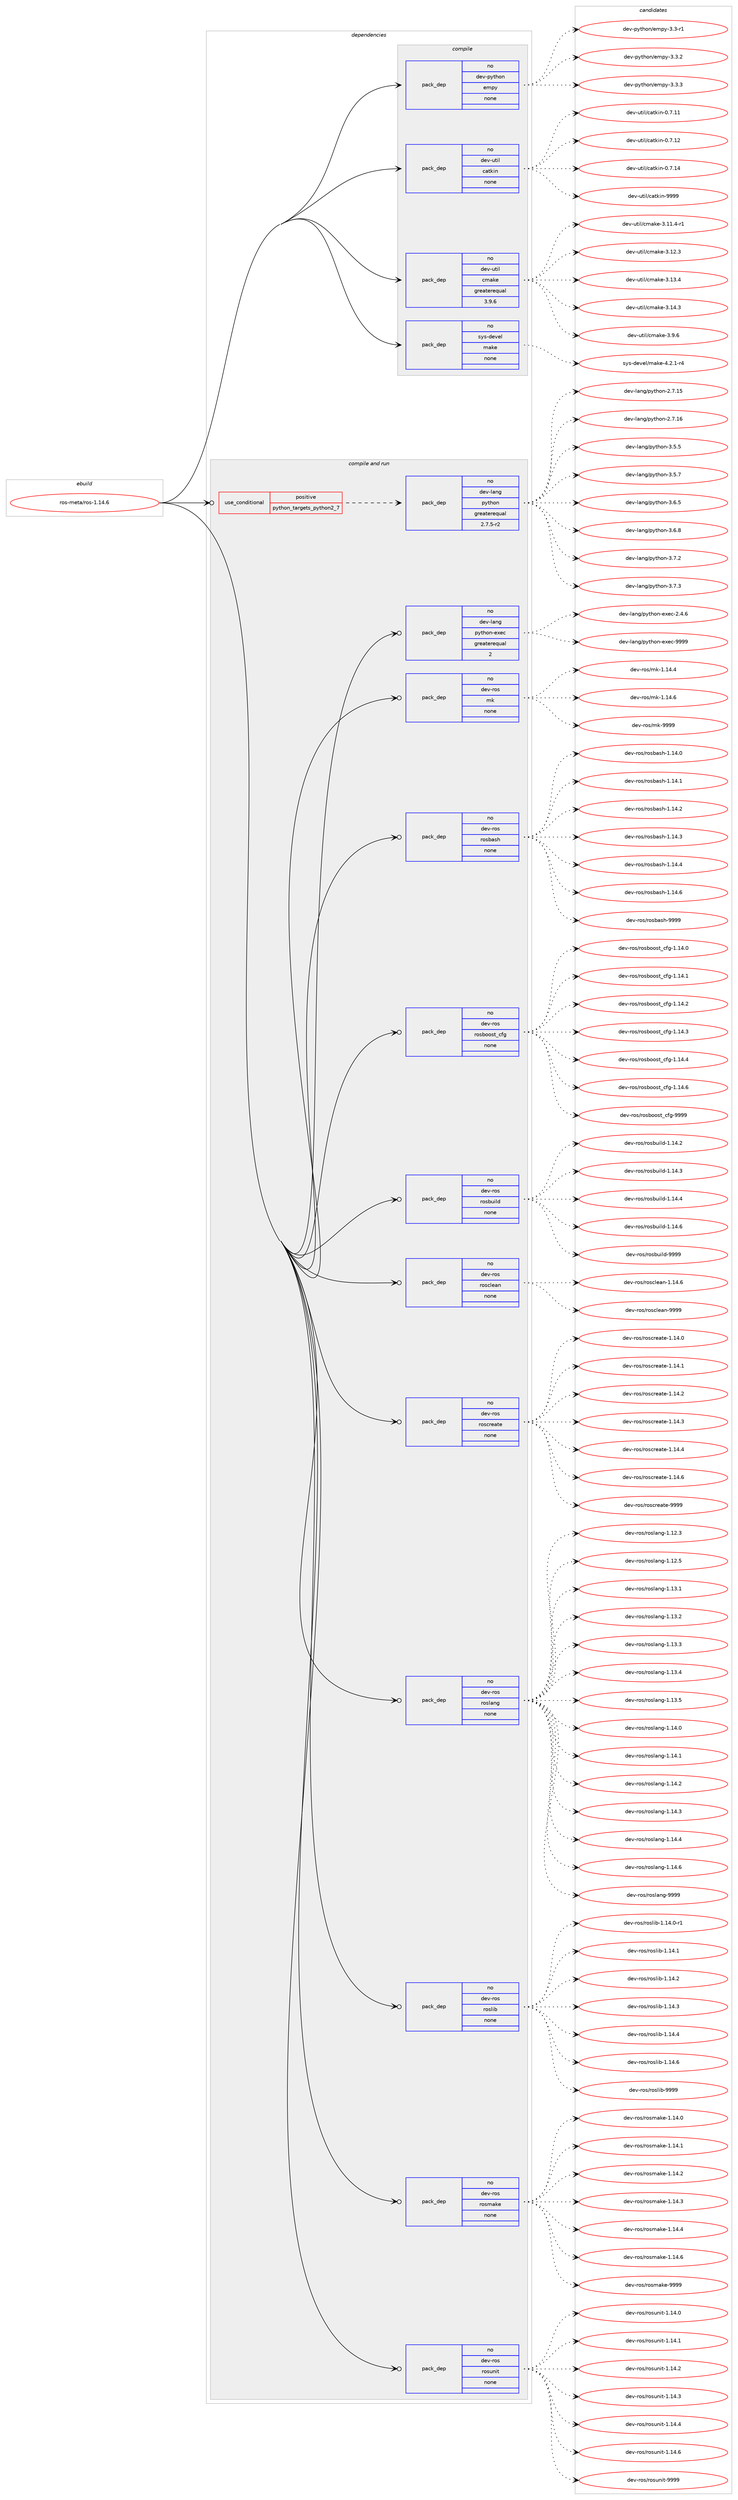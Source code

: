 digraph prolog {

# *************
# Graph options
# *************

newrank=true;
concentrate=true;
compound=true;
graph [rankdir=LR,fontname=Helvetica,fontsize=10,ranksep=1.5];#, ranksep=2.5, nodesep=0.2];
edge  [arrowhead=vee];
node  [fontname=Helvetica,fontsize=10];

# **********
# The ebuild
# **********

subgraph cluster_leftcol {
color=gray;
rank=same;
label=<<i>ebuild</i>>;
id [label="ros-meta/ros-1.14.6", color=red, width=4, href="../ros-meta/ros-1.14.6.svg"];
}

# ****************
# The dependencies
# ****************

subgraph cluster_midcol {
color=gray;
label=<<i>dependencies</i>>;
subgraph cluster_compile {
fillcolor="#eeeeee";
style=filled;
label=<<i>compile</i>>;
subgraph pack948 {
dependency1083 [label=<<TABLE BORDER="0" CELLBORDER="1" CELLSPACING="0" CELLPADDING="4" WIDTH="220"><TR><TD ROWSPAN="6" CELLPADDING="30">pack_dep</TD></TR><TR><TD WIDTH="110">no</TD></TR><TR><TD>dev-python</TD></TR><TR><TD>empy</TD></TR><TR><TD>none</TD></TR><TR><TD></TD></TR></TABLE>>, shape=none, color=blue];
}
id:e -> dependency1083:w [weight=20,style="solid",arrowhead="vee"];
subgraph pack949 {
dependency1084 [label=<<TABLE BORDER="0" CELLBORDER="1" CELLSPACING="0" CELLPADDING="4" WIDTH="220"><TR><TD ROWSPAN="6" CELLPADDING="30">pack_dep</TD></TR><TR><TD WIDTH="110">no</TD></TR><TR><TD>dev-util</TD></TR><TR><TD>catkin</TD></TR><TR><TD>none</TD></TR><TR><TD></TD></TR></TABLE>>, shape=none, color=blue];
}
id:e -> dependency1084:w [weight=20,style="solid",arrowhead="vee"];
subgraph pack950 {
dependency1085 [label=<<TABLE BORDER="0" CELLBORDER="1" CELLSPACING="0" CELLPADDING="4" WIDTH="220"><TR><TD ROWSPAN="6" CELLPADDING="30">pack_dep</TD></TR><TR><TD WIDTH="110">no</TD></TR><TR><TD>dev-util</TD></TR><TR><TD>cmake</TD></TR><TR><TD>greaterequal</TD></TR><TR><TD>3.9.6</TD></TR></TABLE>>, shape=none, color=blue];
}
id:e -> dependency1085:w [weight=20,style="solid",arrowhead="vee"];
subgraph pack951 {
dependency1086 [label=<<TABLE BORDER="0" CELLBORDER="1" CELLSPACING="0" CELLPADDING="4" WIDTH="220"><TR><TD ROWSPAN="6" CELLPADDING="30">pack_dep</TD></TR><TR><TD WIDTH="110">no</TD></TR><TR><TD>sys-devel</TD></TR><TR><TD>make</TD></TR><TR><TD>none</TD></TR><TR><TD></TD></TR></TABLE>>, shape=none, color=blue];
}
id:e -> dependency1086:w [weight=20,style="solid",arrowhead="vee"];
}
subgraph cluster_compileandrun {
fillcolor="#eeeeee";
style=filled;
label=<<i>compile and run</i>>;
subgraph cond123 {
dependency1087 [label=<<TABLE BORDER="0" CELLBORDER="1" CELLSPACING="0" CELLPADDING="4"><TR><TD ROWSPAN="3" CELLPADDING="10">use_conditional</TD></TR><TR><TD>positive</TD></TR><TR><TD>python_targets_python2_7</TD></TR></TABLE>>, shape=none, color=red];
subgraph pack952 {
dependency1088 [label=<<TABLE BORDER="0" CELLBORDER="1" CELLSPACING="0" CELLPADDING="4" WIDTH="220"><TR><TD ROWSPAN="6" CELLPADDING="30">pack_dep</TD></TR><TR><TD WIDTH="110">no</TD></TR><TR><TD>dev-lang</TD></TR><TR><TD>python</TD></TR><TR><TD>greaterequal</TD></TR><TR><TD>2.7.5-r2</TD></TR></TABLE>>, shape=none, color=blue];
}
dependency1087:e -> dependency1088:w [weight=20,style="dashed",arrowhead="vee"];
}
id:e -> dependency1087:w [weight=20,style="solid",arrowhead="odotvee"];
subgraph pack953 {
dependency1089 [label=<<TABLE BORDER="0" CELLBORDER="1" CELLSPACING="0" CELLPADDING="4" WIDTH="220"><TR><TD ROWSPAN="6" CELLPADDING="30">pack_dep</TD></TR><TR><TD WIDTH="110">no</TD></TR><TR><TD>dev-lang</TD></TR><TR><TD>python-exec</TD></TR><TR><TD>greaterequal</TD></TR><TR><TD>2</TD></TR></TABLE>>, shape=none, color=blue];
}
id:e -> dependency1089:w [weight=20,style="solid",arrowhead="odotvee"];
subgraph pack954 {
dependency1090 [label=<<TABLE BORDER="0" CELLBORDER="1" CELLSPACING="0" CELLPADDING="4" WIDTH="220"><TR><TD ROWSPAN="6" CELLPADDING="30">pack_dep</TD></TR><TR><TD WIDTH="110">no</TD></TR><TR><TD>dev-ros</TD></TR><TR><TD>mk</TD></TR><TR><TD>none</TD></TR><TR><TD></TD></TR></TABLE>>, shape=none, color=blue];
}
id:e -> dependency1090:w [weight=20,style="solid",arrowhead="odotvee"];
subgraph pack955 {
dependency1091 [label=<<TABLE BORDER="0" CELLBORDER="1" CELLSPACING="0" CELLPADDING="4" WIDTH="220"><TR><TD ROWSPAN="6" CELLPADDING="30">pack_dep</TD></TR><TR><TD WIDTH="110">no</TD></TR><TR><TD>dev-ros</TD></TR><TR><TD>rosbash</TD></TR><TR><TD>none</TD></TR><TR><TD></TD></TR></TABLE>>, shape=none, color=blue];
}
id:e -> dependency1091:w [weight=20,style="solid",arrowhead="odotvee"];
subgraph pack956 {
dependency1092 [label=<<TABLE BORDER="0" CELLBORDER="1" CELLSPACING="0" CELLPADDING="4" WIDTH="220"><TR><TD ROWSPAN="6" CELLPADDING="30">pack_dep</TD></TR><TR><TD WIDTH="110">no</TD></TR><TR><TD>dev-ros</TD></TR><TR><TD>rosboost_cfg</TD></TR><TR><TD>none</TD></TR><TR><TD></TD></TR></TABLE>>, shape=none, color=blue];
}
id:e -> dependency1092:w [weight=20,style="solid",arrowhead="odotvee"];
subgraph pack957 {
dependency1093 [label=<<TABLE BORDER="0" CELLBORDER="1" CELLSPACING="0" CELLPADDING="4" WIDTH="220"><TR><TD ROWSPAN="6" CELLPADDING="30">pack_dep</TD></TR><TR><TD WIDTH="110">no</TD></TR><TR><TD>dev-ros</TD></TR><TR><TD>rosbuild</TD></TR><TR><TD>none</TD></TR><TR><TD></TD></TR></TABLE>>, shape=none, color=blue];
}
id:e -> dependency1093:w [weight=20,style="solid",arrowhead="odotvee"];
subgraph pack958 {
dependency1094 [label=<<TABLE BORDER="0" CELLBORDER="1" CELLSPACING="0" CELLPADDING="4" WIDTH="220"><TR><TD ROWSPAN="6" CELLPADDING="30">pack_dep</TD></TR><TR><TD WIDTH="110">no</TD></TR><TR><TD>dev-ros</TD></TR><TR><TD>rosclean</TD></TR><TR><TD>none</TD></TR><TR><TD></TD></TR></TABLE>>, shape=none, color=blue];
}
id:e -> dependency1094:w [weight=20,style="solid",arrowhead="odotvee"];
subgraph pack959 {
dependency1095 [label=<<TABLE BORDER="0" CELLBORDER="1" CELLSPACING="0" CELLPADDING="4" WIDTH="220"><TR><TD ROWSPAN="6" CELLPADDING="30">pack_dep</TD></TR><TR><TD WIDTH="110">no</TD></TR><TR><TD>dev-ros</TD></TR><TR><TD>roscreate</TD></TR><TR><TD>none</TD></TR><TR><TD></TD></TR></TABLE>>, shape=none, color=blue];
}
id:e -> dependency1095:w [weight=20,style="solid",arrowhead="odotvee"];
subgraph pack960 {
dependency1096 [label=<<TABLE BORDER="0" CELLBORDER="1" CELLSPACING="0" CELLPADDING="4" WIDTH="220"><TR><TD ROWSPAN="6" CELLPADDING="30">pack_dep</TD></TR><TR><TD WIDTH="110">no</TD></TR><TR><TD>dev-ros</TD></TR><TR><TD>roslang</TD></TR><TR><TD>none</TD></TR><TR><TD></TD></TR></TABLE>>, shape=none, color=blue];
}
id:e -> dependency1096:w [weight=20,style="solid",arrowhead="odotvee"];
subgraph pack961 {
dependency1097 [label=<<TABLE BORDER="0" CELLBORDER="1" CELLSPACING="0" CELLPADDING="4" WIDTH="220"><TR><TD ROWSPAN="6" CELLPADDING="30">pack_dep</TD></TR><TR><TD WIDTH="110">no</TD></TR><TR><TD>dev-ros</TD></TR><TR><TD>roslib</TD></TR><TR><TD>none</TD></TR><TR><TD></TD></TR></TABLE>>, shape=none, color=blue];
}
id:e -> dependency1097:w [weight=20,style="solid",arrowhead="odotvee"];
subgraph pack962 {
dependency1098 [label=<<TABLE BORDER="0" CELLBORDER="1" CELLSPACING="0" CELLPADDING="4" WIDTH="220"><TR><TD ROWSPAN="6" CELLPADDING="30">pack_dep</TD></TR><TR><TD WIDTH="110">no</TD></TR><TR><TD>dev-ros</TD></TR><TR><TD>rosmake</TD></TR><TR><TD>none</TD></TR><TR><TD></TD></TR></TABLE>>, shape=none, color=blue];
}
id:e -> dependency1098:w [weight=20,style="solid",arrowhead="odotvee"];
subgraph pack963 {
dependency1099 [label=<<TABLE BORDER="0" CELLBORDER="1" CELLSPACING="0" CELLPADDING="4" WIDTH="220"><TR><TD ROWSPAN="6" CELLPADDING="30">pack_dep</TD></TR><TR><TD WIDTH="110">no</TD></TR><TR><TD>dev-ros</TD></TR><TR><TD>rosunit</TD></TR><TR><TD>none</TD></TR><TR><TD></TD></TR></TABLE>>, shape=none, color=blue];
}
id:e -> dependency1099:w [weight=20,style="solid",arrowhead="odotvee"];
}
subgraph cluster_run {
fillcolor="#eeeeee";
style=filled;
label=<<i>run</i>>;
}
}

# **************
# The candidates
# **************

subgraph cluster_choices {
rank=same;
color=gray;
label=<<i>candidates</i>>;

subgraph choice948 {
color=black;
nodesep=1;
choice1001011184511212111610411111047101109112121455146514511449 [label="dev-python/empy-3.3-r1", color=red, width=4,href="../dev-python/empy-3.3-r1.svg"];
choice1001011184511212111610411111047101109112121455146514650 [label="dev-python/empy-3.3.2", color=red, width=4,href="../dev-python/empy-3.3.2.svg"];
choice1001011184511212111610411111047101109112121455146514651 [label="dev-python/empy-3.3.3", color=red, width=4,href="../dev-python/empy-3.3.3.svg"];
dependency1083:e -> choice1001011184511212111610411111047101109112121455146514511449:w [style=dotted,weight="100"];
dependency1083:e -> choice1001011184511212111610411111047101109112121455146514650:w [style=dotted,weight="100"];
dependency1083:e -> choice1001011184511212111610411111047101109112121455146514651:w [style=dotted,weight="100"];
}
subgraph choice949 {
color=black;
nodesep=1;
choice1001011184511711610510847999711610710511045484655464949 [label="dev-util/catkin-0.7.11", color=red, width=4,href="../dev-util/catkin-0.7.11.svg"];
choice1001011184511711610510847999711610710511045484655464950 [label="dev-util/catkin-0.7.12", color=red, width=4,href="../dev-util/catkin-0.7.12.svg"];
choice1001011184511711610510847999711610710511045484655464952 [label="dev-util/catkin-0.7.14", color=red, width=4,href="../dev-util/catkin-0.7.14.svg"];
choice100101118451171161051084799971161071051104557575757 [label="dev-util/catkin-9999", color=red, width=4,href="../dev-util/catkin-9999.svg"];
dependency1084:e -> choice1001011184511711610510847999711610710511045484655464949:w [style=dotted,weight="100"];
dependency1084:e -> choice1001011184511711610510847999711610710511045484655464950:w [style=dotted,weight="100"];
dependency1084:e -> choice1001011184511711610510847999711610710511045484655464952:w [style=dotted,weight="100"];
dependency1084:e -> choice100101118451171161051084799971161071051104557575757:w [style=dotted,weight="100"];
}
subgraph choice950 {
color=black;
nodesep=1;
choice10010111845117116105108479910997107101455146494946524511449 [label="dev-util/cmake-3.11.4-r1", color=red, width=4,href="../dev-util/cmake-3.11.4-r1.svg"];
choice1001011184511711610510847991099710710145514649504651 [label="dev-util/cmake-3.12.3", color=red, width=4,href="../dev-util/cmake-3.12.3.svg"];
choice1001011184511711610510847991099710710145514649514652 [label="dev-util/cmake-3.13.4", color=red, width=4,href="../dev-util/cmake-3.13.4.svg"];
choice1001011184511711610510847991099710710145514649524651 [label="dev-util/cmake-3.14.3", color=red, width=4,href="../dev-util/cmake-3.14.3.svg"];
choice10010111845117116105108479910997107101455146574654 [label="dev-util/cmake-3.9.6", color=red, width=4,href="../dev-util/cmake-3.9.6.svg"];
dependency1085:e -> choice10010111845117116105108479910997107101455146494946524511449:w [style=dotted,weight="100"];
dependency1085:e -> choice1001011184511711610510847991099710710145514649504651:w [style=dotted,weight="100"];
dependency1085:e -> choice1001011184511711610510847991099710710145514649514652:w [style=dotted,weight="100"];
dependency1085:e -> choice1001011184511711610510847991099710710145514649524651:w [style=dotted,weight="100"];
dependency1085:e -> choice10010111845117116105108479910997107101455146574654:w [style=dotted,weight="100"];
}
subgraph choice951 {
color=black;
nodesep=1;
choice1151211154510010111810110847109971071014552465046494511452 [label="sys-devel/make-4.2.1-r4", color=red, width=4,href="../sys-devel/make-4.2.1-r4.svg"];
dependency1086:e -> choice1151211154510010111810110847109971071014552465046494511452:w [style=dotted,weight="100"];
}
subgraph choice952 {
color=black;
nodesep=1;
choice10010111845108971101034711212111610411111045504655464953 [label="dev-lang/python-2.7.15", color=red, width=4,href="../dev-lang/python-2.7.15.svg"];
choice10010111845108971101034711212111610411111045504655464954 [label="dev-lang/python-2.7.16", color=red, width=4,href="../dev-lang/python-2.7.16.svg"];
choice100101118451089711010347112121116104111110455146534653 [label="dev-lang/python-3.5.5", color=red, width=4,href="../dev-lang/python-3.5.5.svg"];
choice100101118451089711010347112121116104111110455146534655 [label="dev-lang/python-3.5.7", color=red, width=4,href="../dev-lang/python-3.5.7.svg"];
choice100101118451089711010347112121116104111110455146544653 [label="dev-lang/python-3.6.5", color=red, width=4,href="../dev-lang/python-3.6.5.svg"];
choice100101118451089711010347112121116104111110455146544656 [label="dev-lang/python-3.6.8", color=red, width=4,href="../dev-lang/python-3.6.8.svg"];
choice100101118451089711010347112121116104111110455146554650 [label="dev-lang/python-3.7.2", color=red, width=4,href="../dev-lang/python-3.7.2.svg"];
choice100101118451089711010347112121116104111110455146554651 [label="dev-lang/python-3.7.3", color=red, width=4,href="../dev-lang/python-3.7.3.svg"];
dependency1088:e -> choice10010111845108971101034711212111610411111045504655464953:w [style=dotted,weight="100"];
dependency1088:e -> choice10010111845108971101034711212111610411111045504655464954:w [style=dotted,weight="100"];
dependency1088:e -> choice100101118451089711010347112121116104111110455146534653:w [style=dotted,weight="100"];
dependency1088:e -> choice100101118451089711010347112121116104111110455146534655:w [style=dotted,weight="100"];
dependency1088:e -> choice100101118451089711010347112121116104111110455146544653:w [style=dotted,weight="100"];
dependency1088:e -> choice100101118451089711010347112121116104111110455146544656:w [style=dotted,weight="100"];
dependency1088:e -> choice100101118451089711010347112121116104111110455146554650:w [style=dotted,weight="100"];
dependency1088:e -> choice100101118451089711010347112121116104111110455146554651:w [style=dotted,weight="100"];
}
subgraph choice953 {
color=black;
nodesep=1;
choice1001011184510897110103471121211161041111104510112010199455046524654 [label="dev-lang/python-exec-2.4.6", color=red, width=4,href="../dev-lang/python-exec-2.4.6.svg"];
choice10010111845108971101034711212111610411111045101120101994557575757 [label="dev-lang/python-exec-9999", color=red, width=4,href="../dev-lang/python-exec-9999.svg"];
dependency1089:e -> choice1001011184510897110103471121211161041111104510112010199455046524654:w [style=dotted,weight="100"];
dependency1089:e -> choice10010111845108971101034711212111610411111045101120101994557575757:w [style=dotted,weight="100"];
}
subgraph choice954 {
color=black;
nodesep=1;
choice100101118451141111154710910745494649524652 [label="dev-ros/mk-1.14.4", color=red, width=4,href="../dev-ros/mk-1.14.4.svg"];
choice100101118451141111154710910745494649524654 [label="dev-ros/mk-1.14.6", color=red, width=4,href="../dev-ros/mk-1.14.6.svg"];
choice10010111845114111115471091074557575757 [label="dev-ros/mk-9999", color=red, width=4,href="../dev-ros/mk-9999.svg"];
dependency1090:e -> choice100101118451141111154710910745494649524652:w [style=dotted,weight="100"];
dependency1090:e -> choice100101118451141111154710910745494649524654:w [style=dotted,weight="100"];
dependency1090:e -> choice10010111845114111115471091074557575757:w [style=dotted,weight="100"];
}
subgraph choice955 {
color=black;
nodesep=1;
choice1001011184511411111547114111115989711510445494649524648 [label="dev-ros/rosbash-1.14.0", color=red, width=4,href="../dev-ros/rosbash-1.14.0.svg"];
choice1001011184511411111547114111115989711510445494649524649 [label="dev-ros/rosbash-1.14.1", color=red, width=4,href="../dev-ros/rosbash-1.14.1.svg"];
choice1001011184511411111547114111115989711510445494649524650 [label="dev-ros/rosbash-1.14.2", color=red, width=4,href="../dev-ros/rosbash-1.14.2.svg"];
choice1001011184511411111547114111115989711510445494649524651 [label="dev-ros/rosbash-1.14.3", color=red, width=4,href="../dev-ros/rosbash-1.14.3.svg"];
choice1001011184511411111547114111115989711510445494649524652 [label="dev-ros/rosbash-1.14.4", color=red, width=4,href="../dev-ros/rosbash-1.14.4.svg"];
choice1001011184511411111547114111115989711510445494649524654 [label="dev-ros/rosbash-1.14.6", color=red, width=4,href="../dev-ros/rosbash-1.14.6.svg"];
choice100101118451141111154711411111598971151044557575757 [label="dev-ros/rosbash-9999", color=red, width=4,href="../dev-ros/rosbash-9999.svg"];
dependency1091:e -> choice1001011184511411111547114111115989711510445494649524648:w [style=dotted,weight="100"];
dependency1091:e -> choice1001011184511411111547114111115989711510445494649524649:w [style=dotted,weight="100"];
dependency1091:e -> choice1001011184511411111547114111115989711510445494649524650:w [style=dotted,weight="100"];
dependency1091:e -> choice1001011184511411111547114111115989711510445494649524651:w [style=dotted,weight="100"];
dependency1091:e -> choice1001011184511411111547114111115989711510445494649524652:w [style=dotted,weight="100"];
dependency1091:e -> choice1001011184511411111547114111115989711510445494649524654:w [style=dotted,weight="100"];
dependency1091:e -> choice100101118451141111154711411111598971151044557575757:w [style=dotted,weight="100"];
}
subgraph choice956 {
color=black;
nodesep=1;
choice100101118451141111154711411111598111111115116959910210345494649524648 [label="dev-ros/rosboost_cfg-1.14.0", color=red, width=4,href="../dev-ros/rosboost_cfg-1.14.0.svg"];
choice100101118451141111154711411111598111111115116959910210345494649524649 [label="dev-ros/rosboost_cfg-1.14.1", color=red, width=4,href="../dev-ros/rosboost_cfg-1.14.1.svg"];
choice100101118451141111154711411111598111111115116959910210345494649524650 [label="dev-ros/rosboost_cfg-1.14.2", color=red, width=4,href="../dev-ros/rosboost_cfg-1.14.2.svg"];
choice100101118451141111154711411111598111111115116959910210345494649524651 [label="dev-ros/rosboost_cfg-1.14.3", color=red, width=4,href="../dev-ros/rosboost_cfg-1.14.3.svg"];
choice100101118451141111154711411111598111111115116959910210345494649524652 [label="dev-ros/rosboost_cfg-1.14.4", color=red, width=4,href="../dev-ros/rosboost_cfg-1.14.4.svg"];
choice100101118451141111154711411111598111111115116959910210345494649524654 [label="dev-ros/rosboost_cfg-1.14.6", color=red, width=4,href="../dev-ros/rosboost_cfg-1.14.6.svg"];
choice10010111845114111115471141111159811111111511695991021034557575757 [label="dev-ros/rosboost_cfg-9999", color=red, width=4,href="../dev-ros/rosboost_cfg-9999.svg"];
dependency1092:e -> choice100101118451141111154711411111598111111115116959910210345494649524648:w [style=dotted,weight="100"];
dependency1092:e -> choice100101118451141111154711411111598111111115116959910210345494649524649:w [style=dotted,weight="100"];
dependency1092:e -> choice100101118451141111154711411111598111111115116959910210345494649524650:w [style=dotted,weight="100"];
dependency1092:e -> choice100101118451141111154711411111598111111115116959910210345494649524651:w [style=dotted,weight="100"];
dependency1092:e -> choice100101118451141111154711411111598111111115116959910210345494649524652:w [style=dotted,weight="100"];
dependency1092:e -> choice100101118451141111154711411111598111111115116959910210345494649524654:w [style=dotted,weight="100"];
dependency1092:e -> choice10010111845114111115471141111159811111111511695991021034557575757:w [style=dotted,weight="100"];
}
subgraph choice957 {
color=black;
nodesep=1;
choice10010111845114111115471141111159811710510810045494649524650 [label="dev-ros/rosbuild-1.14.2", color=red, width=4,href="../dev-ros/rosbuild-1.14.2.svg"];
choice10010111845114111115471141111159811710510810045494649524651 [label="dev-ros/rosbuild-1.14.3", color=red, width=4,href="../dev-ros/rosbuild-1.14.3.svg"];
choice10010111845114111115471141111159811710510810045494649524652 [label="dev-ros/rosbuild-1.14.4", color=red, width=4,href="../dev-ros/rosbuild-1.14.4.svg"];
choice10010111845114111115471141111159811710510810045494649524654 [label="dev-ros/rosbuild-1.14.6", color=red, width=4,href="../dev-ros/rosbuild-1.14.6.svg"];
choice1001011184511411111547114111115981171051081004557575757 [label="dev-ros/rosbuild-9999", color=red, width=4,href="../dev-ros/rosbuild-9999.svg"];
dependency1093:e -> choice10010111845114111115471141111159811710510810045494649524650:w [style=dotted,weight="100"];
dependency1093:e -> choice10010111845114111115471141111159811710510810045494649524651:w [style=dotted,weight="100"];
dependency1093:e -> choice10010111845114111115471141111159811710510810045494649524652:w [style=dotted,weight="100"];
dependency1093:e -> choice10010111845114111115471141111159811710510810045494649524654:w [style=dotted,weight="100"];
dependency1093:e -> choice1001011184511411111547114111115981171051081004557575757:w [style=dotted,weight="100"];
}
subgraph choice958 {
color=black;
nodesep=1;
choice1001011184511411111547114111115991081019711045494649524654 [label="dev-ros/rosclean-1.14.6", color=red, width=4,href="../dev-ros/rosclean-1.14.6.svg"];
choice100101118451141111154711411111599108101971104557575757 [label="dev-ros/rosclean-9999", color=red, width=4,href="../dev-ros/rosclean-9999.svg"];
dependency1094:e -> choice1001011184511411111547114111115991081019711045494649524654:w [style=dotted,weight="100"];
dependency1094:e -> choice100101118451141111154711411111599108101971104557575757:w [style=dotted,weight="100"];
}
subgraph choice959 {
color=black;
nodesep=1;
choice1001011184511411111547114111115991141019711610145494649524648 [label="dev-ros/roscreate-1.14.0", color=red, width=4,href="../dev-ros/roscreate-1.14.0.svg"];
choice1001011184511411111547114111115991141019711610145494649524649 [label="dev-ros/roscreate-1.14.1", color=red, width=4,href="../dev-ros/roscreate-1.14.1.svg"];
choice1001011184511411111547114111115991141019711610145494649524650 [label="dev-ros/roscreate-1.14.2", color=red, width=4,href="../dev-ros/roscreate-1.14.2.svg"];
choice1001011184511411111547114111115991141019711610145494649524651 [label="dev-ros/roscreate-1.14.3", color=red, width=4,href="../dev-ros/roscreate-1.14.3.svg"];
choice1001011184511411111547114111115991141019711610145494649524652 [label="dev-ros/roscreate-1.14.4", color=red, width=4,href="../dev-ros/roscreate-1.14.4.svg"];
choice1001011184511411111547114111115991141019711610145494649524654 [label="dev-ros/roscreate-1.14.6", color=red, width=4,href="../dev-ros/roscreate-1.14.6.svg"];
choice100101118451141111154711411111599114101971161014557575757 [label="dev-ros/roscreate-9999", color=red, width=4,href="../dev-ros/roscreate-9999.svg"];
dependency1095:e -> choice1001011184511411111547114111115991141019711610145494649524648:w [style=dotted,weight="100"];
dependency1095:e -> choice1001011184511411111547114111115991141019711610145494649524649:w [style=dotted,weight="100"];
dependency1095:e -> choice1001011184511411111547114111115991141019711610145494649524650:w [style=dotted,weight="100"];
dependency1095:e -> choice1001011184511411111547114111115991141019711610145494649524651:w [style=dotted,weight="100"];
dependency1095:e -> choice1001011184511411111547114111115991141019711610145494649524652:w [style=dotted,weight="100"];
dependency1095:e -> choice1001011184511411111547114111115991141019711610145494649524654:w [style=dotted,weight="100"];
dependency1095:e -> choice100101118451141111154711411111599114101971161014557575757:w [style=dotted,weight="100"];
}
subgraph choice960 {
color=black;
nodesep=1;
choice10010111845114111115471141111151089711010345494649504651 [label="dev-ros/roslang-1.12.3", color=red, width=4,href="../dev-ros/roslang-1.12.3.svg"];
choice10010111845114111115471141111151089711010345494649504653 [label="dev-ros/roslang-1.12.5", color=red, width=4,href="../dev-ros/roslang-1.12.5.svg"];
choice10010111845114111115471141111151089711010345494649514649 [label="dev-ros/roslang-1.13.1", color=red, width=4,href="../dev-ros/roslang-1.13.1.svg"];
choice10010111845114111115471141111151089711010345494649514650 [label="dev-ros/roslang-1.13.2", color=red, width=4,href="../dev-ros/roslang-1.13.2.svg"];
choice10010111845114111115471141111151089711010345494649514651 [label="dev-ros/roslang-1.13.3", color=red, width=4,href="../dev-ros/roslang-1.13.3.svg"];
choice10010111845114111115471141111151089711010345494649514652 [label="dev-ros/roslang-1.13.4", color=red, width=4,href="../dev-ros/roslang-1.13.4.svg"];
choice10010111845114111115471141111151089711010345494649514653 [label="dev-ros/roslang-1.13.5", color=red, width=4,href="../dev-ros/roslang-1.13.5.svg"];
choice10010111845114111115471141111151089711010345494649524648 [label="dev-ros/roslang-1.14.0", color=red, width=4,href="../dev-ros/roslang-1.14.0.svg"];
choice10010111845114111115471141111151089711010345494649524649 [label="dev-ros/roslang-1.14.1", color=red, width=4,href="../dev-ros/roslang-1.14.1.svg"];
choice10010111845114111115471141111151089711010345494649524650 [label="dev-ros/roslang-1.14.2", color=red, width=4,href="../dev-ros/roslang-1.14.2.svg"];
choice10010111845114111115471141111151089711010345494649524651 [label="dev-ros/roslang-1.14.3", color=red, width=4,href="../dev-ros/roslang-1.14.3.svg"];
choice10010111845114111115471141111151089711010345494649524652 [label="dev-ros/roslang-1.14.4", color=red, width=4,href="../dev-ros/roslang-1.14.4.svg"];
choice10010111845114111115471141111151089711010345494649524654 [label="dev-ros/roslang-1.14.6", color=red, width=4,href="../dev-ros/roslang-1.14.6.svg"];
choice1001011184511411111547114111115108971101034557575757 [label="dev-ros/roslang-9999", color=red, width=4,href="../dev-ros/roslang-9999.svg"];
dependency1096:e -> choice10010111845114111115471141111151089711010345494649504651:w [style=dotted,weight="100"];
dependency1096:e -> choice10010111845114111115471141111151089711010345494649504653:w [style=dotted,weight="100"];
dependency1096:e -> choice10010111845114111115471141111151089711010345494649514649:w [style=dotted,weight="100"];
dependency1096:e -> choice10010111845114111115471141111151089711010345494649514650:w [style=dotted,weight="100"];
dependency1096:e -> choice10010111845114111115471141111151089711010345494649514651:w [style=dotted,weight="100"];
dependency1096:e -> choice10010111845114111115471141111151089711010345494649514652:w [style=dotted,weight="100"];
dependency1096:e -> choice10010111845114111115471141111151089711010345494649514653:w [style=dotted,weight="100"];
dependency1096:e -> choice10010111845114111115471141111151089711010345494649524648:w [style=dotted,weight="100"];
dependency1096:e -> choice10010111845114111115471141111151089711010345494649524649:w [style=dotted,weight="100"];
dependency1096:e -> choice10010111845114111115471141111151089711010345494649524650:w [style=dotted,weight="100"];
dependency1096:e -> choice10010111845114111115471141111151089711010345494649524651:w [style=dotted,weight="100"];
dependency1096:e -> choice10010111845114111115471141111151089711010345494649524652:w [style=dotted,weight="100"];
dependency1096:e -> choice10010111845114111115471141111151089711010345494649524654:w [style=dotted,weight="100"];
dependency1096:e -> choice1001011184511411111547114111115108971101034557575757:w [style=dotted,weight="100"];
}
subgraph choice961 {
color=black;
nodesep=1;
choice100101118451141111154711411111510810598454946495246484511449 [label="dev-ros/roslib-1.14.0-r1", color=red, width=4,href="../dev-ros/roslib-1.14.0-r1.svg"];
choice10010111845114111115471141111151081059845494649524649 [label="dev-ros/roslib-1.14.1", color=red, width=4,href="../dev-ros/roslib-1.14.1.svg"];
choice10010111845114111115471141111151081059845494649524650 [label="dev-ros/roslib-1.14.2", color=red, width=4,href="../dev-ros/roslib-1.14.2.svg"];
choice10010111845114111115471141111151081059845494649524651 [label="dev-ros/roslib-1.14.3", color=red, width=4,href="../dev-ros/roslib-1.14.3.svg"];
choice10010111845114111115471141111151081059845494649524652 [label="dev-ros/roslib-1.14.4", color=red, width=4,href="../dev-ros/roslib-1.14.4.svg"];
choice10010111845114111115471141111151081059845494649524654 [label="dev-ros/roslib-1.14.6", color=red, width=4,href="../dev-ros/roslib-1.14.6.svg"];
choice1001011184511411111547114111115108105984557575757 [label="dev-ros/roslib-9999", color=red, width=4,href="../dev-ros/roslib-9999.svg"];
dependency1097:e -> choice100101118451141111154711411111510810598454946495246484511449:w [style=dotted,weight="100"];
dependency1097:e -> choice10010111845114111115471141111151081059845494649524649:w [style=dotted,weight="100"];
dependency1097:e -> choice10010111845114111115471141111151081059845494649524650:w [style=dotted,weight="100"];
dependency1097:e -> choice10010111845114111115471141111151081059845494649524651:w [style=dotted,weight="100"];
dependency1097:e -> choice10010111845114111115471141111151081059845494649524652:w [style=dotted,weight="100"];
dependency1097:e -> choice10010111845114111115471141111151081059845494649524654:w [style=dotted,weight="100"];
dependency1097:e -> choice1001011184511411111547114111115108105984557575757:w [style=dotted,weight="100"];
}
subgraph choice962 {
color=black;
nodesep=1;
choice10010111845114111115471141111151099710710145494649524648 [label="dev-ros/rosmake-1.14.0", color=red, width=4,href="../dev-ros/rosmake-1.14.0.svg"];
choice10010111845114111115471141111151099710710145494649524649 [label="dev-ros/rosmake-1.14.1", color=red, width=4,href="../dev-ros/rosmake-1.14.1.svg"];
choice10010111845114111115471141111151099710710145494649524650 [label="dev-ros/rosmake-1.14.2", color=red, width=4,href="../dev-ros/rosmake-1.14.2.svg"];
choice10010111845114111115471141111151099710710145494649524651 [label="dev-ros/rosmake-1.14.3", color=red, width=4,href="../dev-ros/rosmake-1.14.3.svg"];
choice10010111845114111115471141111151099710710145494649524652 [label="dev-ros/rosmake-1.14.4", color=red, width=4,href="../dev-ros/rosmake-1.14.4.svg"];
choice10010111845114111115471141111151099710710145494649524654 [label="dev-ros/rosmake-1.14.6", color=red, width=4,href="../dev-ros/rosmake-1.14.6.svg"];
choice1001011184511411111547114111115109971071014557575757 [label="dev-ros/rosmake-9999", color=red, width=4,href="../dev-ros/rosmake-9999.svg"];
dependency1098:e -> choice10010111845114111115471141111151099710710145494649524648:w [style=dotted,weight="100"];
dependency1098:e -> choice10010111845114111115471141111151099710710145494649524649:w [style=dotted,weight="100"];
dependency1098:e -> choice10010111845114111115471141111151099710710145494649524650:w [style=dotted,weight="100"];
dependency1098:e -> choice10010111845114111115471141111151099710710145494649524651:w [style=dotted,weight="100"];
dependency1098:e -> choice10010111845114111115471141111151099710710145494649524652:w [style=dotted,weight="100"];
dependency1098:e -> choice10010111845114111115471141111151099710710145494649524654:w [style=dotted,weight="100"];
dependency1098:e -> choice1001011184511411111547114111115109971071014557575757:w [style=dotted,weight="100"];
}
subgraph choice963 {
color=black;
nodesep=1;
choice100101118451141111154711411111511711010511645494649524648 [label="dev-ros/rosunit-1.14.0", color=red, width=4,href="../dev-ros/rosunit-1.14.0.svg"];
choice100101118451141111154711411111511711010511645494649524649 [label="dev-ros/rosunit-1.14.1", color=red, width=4,href="../dev-ros/rosunit-1.14.1.svg"];
choice100101118451141111154711411111511711010511645494649524650 [label="dev-ros/rosunit-1.14.2", color=red, width=4,href="../dev-ros/rosunit-1.14.2.svg"];
choice100101118451141111154711411111511711010511645494649524651 [label="dev-ros/rosunit-1.14.3", color=red, width=4,href="../dev-ros/rosunit-1.14.3.svg"];
choice100101118451141111154711411111511711010511645494649524652 [label="dev-ros/rosunit-1.14.4", color=red, width=4,href="../dev-ros/rosunit-1.14.4.svg"];
choice100101118451141111154711411111511711010511645494649524654 [label="dev-ros/rosunit-1.14.6", color=red, width=4,href="../dev-ros/rosunit-1.14.6.svg"];
choice10010111845114111115471141111151171101051164557575757 [label="dev-ros/rosunit-9999", color=red, width=4,href="../dev-ros/rosunit-9999.svg"];
dependency1099:e -> choice100101118451141111154711411111511711010511645494649524648:w [style=dotted,weight="100"];
dependency1099:e -> choice100101118451141111154711411111511711010511645494649524649:w [style=dotted,weight="100"];
dependency1099:e -> choice100101118451141111154711411111511711010511645494649524650:w [style=dotted,weight="100"];
dependency1099:e -> choice100101118451141111154711411111511711010511645494649524651:w [style=dotted,weight="100"];
dependency1099:e -> choice100101118451141111154711411111511711010511645494649524652:w [style=dotted,weight="100"];
dependency1099:e -> choice100101118451141111154711411111511711010511645494649524654:w [style=dotted,weight="100"];
dependency1099:e -> choice10010111845114111115471141111151171101051164557575757:w [style=dotted,weight="100"];
}
}

}
